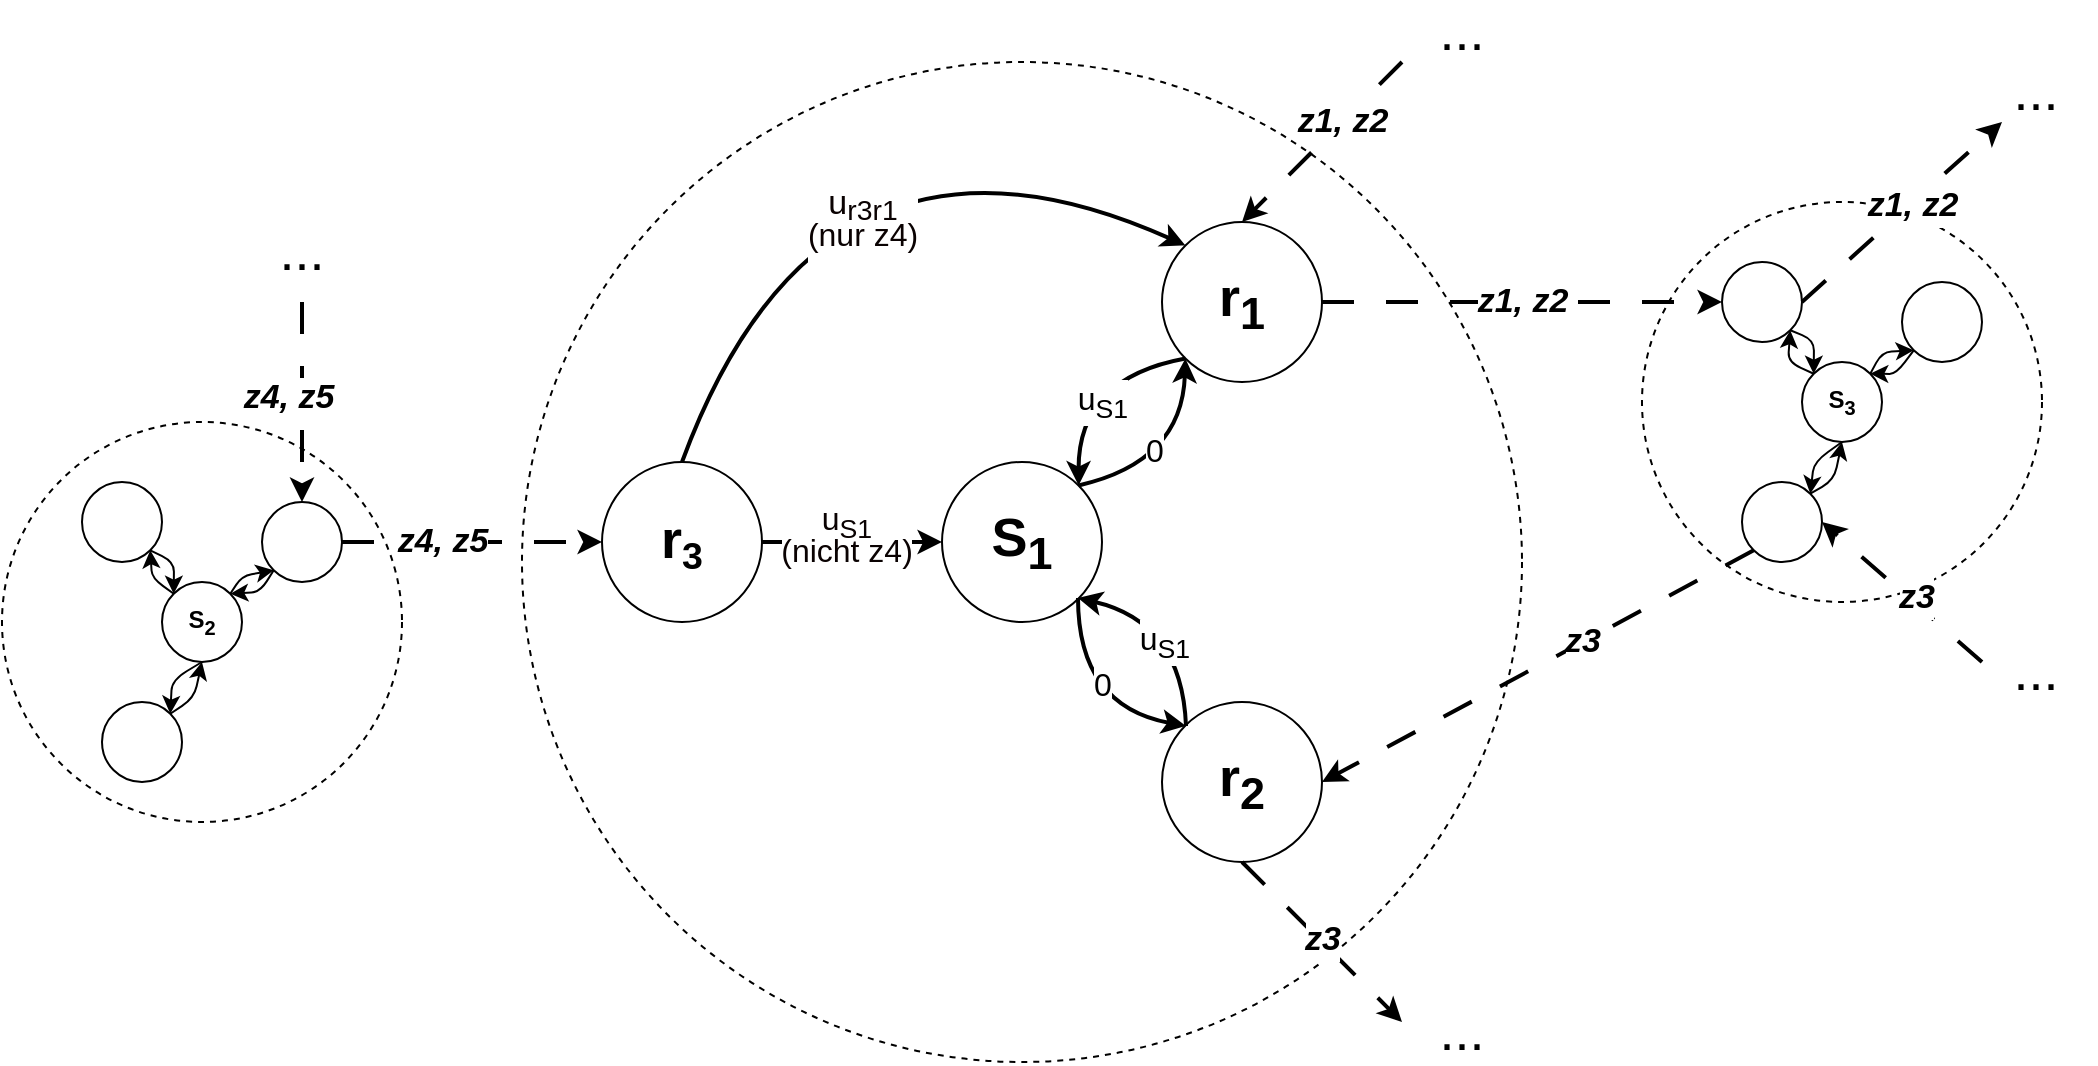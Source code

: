 <mxfile version="22.1.16" type="device">
  <diagram name="Page-1" id="-Xb0-7vqPZWTRasUV0mi">
    <mxGraphModel dx="1401" dy="338" grid="1" gridSize="10" guides="1" tooltips="1" connect="1" arrows="1" fold="1" page="1" pageScale="1" pageWidth="827" pageHeight="1169" math="0" shadow="0">
      <root>
        <mxCell id="0" />
        <mxCell id="1" parent="0" />
        <mxCell id="ZmOYrqovJdzRs6UnG-Y0-1" value="" style="ellipse;whiteSpace=wrap;html=1;aspect=fixed;movable=0;resizable=0;rotatable=0;deletable=0;editable=0;locked=1;connectable=0;fillColor=none;dashed=1;" parent="1" vertex="1">
          <mxGeometry x="40" y="40" width="500" height="500" as="geometry" />
        </mxCell>
        <mxCell id="ZmOYrqovJdzRs6UnG-Y0-2" value="S&lt;sub&gt;1&lt;/sub&gt;" style="ellipse;whiteSpace=wrap;html=1;aspect=fixed;fontSize=27;fontStyle=1;movable=1;resizable=1;rotatable=1;deletable=1;editable=1;locked=0;connectable=1;" parent="1" vertex="1">
          <mxGeometry x="250" y="240" width="80" height="80" as="geometry" />
        </mxCell>
        <mxCell id="ZmOYrqovJdzRs6UnG-Y0-3" value="r&lt;sub&gt;1&lt;/sub&gt;" style="ellipse;whiteSpace=wrap;html=1;aspect=fixed;fontSize=27;fontStyle=1;movable=1;resizable=1;rotatable=1;deletable=1;editable=1;locked=0;connectable=1;" parent="1" vertex="1">
          <mxGeometry x="360" y="120" width="80" height="80" as="geometry" />
        </mxCell>
        <mxCell id="ZmOYrqovJdzRs6UnG-Y0-4" value="r&lt;sub&gt;2&lt;/sub&gt;" style="ellipse;whiteSpace=wrap;html=1;aspect=fixed;fontSize=27;fontStyle=1;movable=1;resizable=1;rotatable=1;deletable=1;editable=1;locked=0;connectable=1;" parent="1" vertex="1">
          <mxGeometry x="360" y="360" width="80" height="80" as="geometry" />
        </mxCell>
        <mxCell id="ZmOYrqovJdzRs6UnG-Y0-5" value="r&lt;span style=&quot;font-size: 22.5px;&quot;&gt;&lt;sub&gt;3&lt;/sub&gt;&lt;/span&gt;" style="ellipse;whiteSpace=wrap;html=1;aspect=fixed;fontSize=27;fontStyle=1;movable=1;resizable=1;rotatable=1;deletable=1;editable=1;locked=0;connectable=1;" parent="1" vertex="1">
          <mxGeometry x="80" y="240" width="80" height="80" as="geometry" />
        </mxCell>
        <mxCell id="ZmOYrqovJdzRs6UnG-Y0-6" value="" style="ellipse;whiteSpace=wrap;html=1;aspect=fixed;fillColor=none;dashed=1;" parent="1" vertex="1">
          <mxGeometry x="600" y="110" width="200" height="200" as="geometry" />
        </mxCell>
        <mxCell id="ZmOYrqovJdzRs6UnG-Y0-7" value="S&lt;sub&gt;3&lt;/sub&gt;" style="ellipse;whiteSpace=wrap;html=1;aspect=fixed;fontStyle=1" parent="1" vertex="1">
          <mxGeometry x="680" y="190" width="40" height="40" as="geometry" />
        </mxCell>
        <mxCell id="ZmOYrqovJdzRs6UnG-Y0-8" value="" style="ellipse;whiteSpace=wrap;html=1;aspect=fixed;" parent="1" vertex="1">
          <mxGeometry x="650" y="250" width="40" height="40" as="geometry" />
        </mxCell>
        <mxCell id="ZmOYrqovJdzRs6UnG-Y0-9" value="" style="ellipse;whiteSpace=wrap;html=1;aspect=fixed;" parent="1" vertex="1">
          <mxGeometry x="640" y="140" width="40" height="40" as="geometry" />
        </mxCell>
        <mxCell id="ZmOYrqovJdzRs6UnG-Y0-10" value="" style="ellipse;whiteSpace=wrap;html=1;aspect=fixed;" parent="1" vertex="1">
          <mxGeometry x="730" y="150" width="40" height="40" as="geometry" />
        </mxCell>
        <mxCell id="ZmOYrqovJdzRs6UnG-Y0-11" value="" style="endArrow=classic;html=1;rounded=0;exitX=0;exitY=1;exitDx=0;exitDy=0;entryX=1;entryY=0.5;entryDx=0;entryDy=0;dashed=1;strokeWidth=2;dashPattern=8 8;" parent="1" source="ZmOYrqovJdzRs6UnG-Y0-8" target="ZmOYrqovJdzRs6UnG-Y0-4" edge="1">
          <mxGeometry width="50" height="50" relative="1" as="geometry">
            <mxPoint x="710" y="310" as="sourcePoint" />
            <mxPoint x="760" y="260" as="targetPoint" />
          </mxGeometry>
        </mxCell>
        <mxCell id="vV2xrpnyo94VZRR6lylz-2" value="z3" style="edgeLabel;html=1;align=center;verticalAlign=middle;resizable=0;points=[];fontSize=17;fontStyle=3" vertex="1" connectable="0" parent="ZmOYrqovJdzRs6UnG-Y0-11">
          <mxGeometry x="-0.068" y="-1" relative="1" as="geometry">
            <mxPoint x="15" y="-7" as="offset" />
          </mxGeometry>
        </mxCell>
        <mxCell id="ZmOYrqovJdzRs6UnG-Y0-13" value="" style="endArrow=classic;html=1;rounded=0;exitX=1;exitY=0.5;exitDx=0;exitDy=0;entryX=0;entryY=0.5;entryDx=0;entryDy=0;dashed=1;strokeWidth=2;dashPattern=8 8;" parent="1" source="ZmOYrqovJdzRs6UnG-Y0-3" target="ZmOYrqovJdzRs6UnG-Y0-9" edge="1">
          <mxGeometry width="50" height="50" relative="1" as="geometry">
            <mxPoint x="666" y="224" as="sourcePoint" />
            <mxPoint x="438" y="382" as="targetPoint" />
          </mxGeometry>
        </mxCell>
        <mxCell id="vV2xrpnyo94VZRR6lylz-1" value="z1, z2" style="edgeLabel;html=1;align=center;verticalAlign=middle;resizable=0;points=[];fontSize=17;fontStyle=3" vertex="1" connectable="0" parent="ZmOYrqovJdzRs6UnG-Y0-13">
          <mxGeometry x="-0.12" relative="1" as="geometry">
            <mxPoint x="12" as="offset" />
          </mxGeometry>
        </mxCell>
        <mxCell id="ZmOYrqovJdzRs6UnG-Y0-14" value="" style="ellipse;whiteSpace=wrap;html=1;aspect=fixed;fillColor=none;dashed=1;movable=0;resizable=0;rotatable=0;deletable=0;editable=0;locked=1;connectable=0;" parent="1" vertex="1">
          <mxGeometry x="-220" y="220" width="200" height="200" as="geometry" />
        </mxCell>
        <mxCell id="ZmOYrqovJdzRs6UnG-Y0-15" value="S&lt;sub&gt;2&lt;/sub&gt;" style="ellipse;whiteSpace=wrap;html=1;aspect=fixed;fontStyle=1" parent="1" vertex="1">
          <mxGeometry x="-140" y="300" width="40" height="40" as="geometry" />
        </mxCell>
        <mxCell id="ZmOYrqovJdzRs6UnG-Y0-16" value="" style="ellipse;whiteSpace=wrap;html=1;aspect=fixed;" parent="1" vertex="1">
          <mxGeometry x="-170" y="360" width="40" height="40" as="geometry" />
        </mxCell>
        <mxCell id="ZmOYrqovJdzRs6UnG-Y0-17" value="" style="ellipse;whiteSpace=wrap;html=1;aspect=fixed;" parent="1" vertex="1">
          <mxGeometry x="-180" y="250" width="40" height="40" as="geometry" />
        </mxCell>
        <mxCell id="ZmOYrqovJdzRs6UnG-Y0-18" value="" style="ellipse;whiteSpace=wrap;html=1;aspect=fixed;" parent="1" vertex="1">
          <mxGeometry x="-90" y="260" width="40" height="40" as="geometry" />
        </mxCell>
        <mxCell id="ZmOYrqovJdzRs6UnG-Y0-19" value="" style="endArrow=classic;html=1;rounded=0;exitX=1;exitY=0.5;exitDx=0;exitDy=0;entryX=0;entryY=0.5;entryDx=0;entryDy=0;dashed=1;strokeWidth=2;dashPattern=8 8;" parent="1" source="ZmOYrqovJdzRs6UnG-Y0-18" target="ZmOYrqovJdzRs6UnG-Y0-5" edge="1">
          <mxGeometry width="50" height="50" relative="1" as="geometry">
            <mxPoint x="-30" y="330" as="sourcePoint" />
            <mxPoint x="170" y="260" as="targetPoint" />
          </mxGeometry>
        </mxCell>
        <mxCell id="vV2xrpnyo94VZRR6lylz-3" value="z4, z5" style="edgeLabel;html=1;align=center;verticalAlign=middle;resizable=0;points=[];fontSize=17;fontStyle=3" vertex="1" connectable="0" parent="ZmOYrqovJdzRs6UnG-Y0-19">
          <mxGeometry x="-0.092" y="2" relative="1" as="geometry">
            <mxPoint x="-9" y="2" as="offset" />
          </mxGeometry>
        </mxCell>
        <mxCell id="vV2xrpnyo94VZRR6lylz-4" value="" style="endArrow=classic;html=1;rounded=0;exitX=0.5;exitY=1;exitDx=0;exitDy=0;dashed=1;strokeWidth=2;dashPattern=8 8;" edge="1" parent="1" source="ZmOYrqovJdzRs6UnG-Y0-4">
          <mxGeometry width="50" height="50" relative="1" as="geometry">
            <mxPoint x="666" y="294" as="sourcePoint" />
            <mxPoint x="480" y="520" as="targetPoint" />
          </mxGeometry>
        </mxCell>
        <mxCell id="vV2xrpnyo94VZRR6lylz-5" value="z3" style="edgeLabel;html=1;align=center;verticalAlign=middle;resizable=0;points=[];fontSize=17;fontStyle=3" vertex="1" connectable="0" parent="vV2xrpnyo94VZRR6lylz-4">
          <mxGeometry x="-0.068" y="-1" relative="1" as="geometry">
            <mxPoint x="3" y="1" as="offset" />
          </mxGeometry>
        </mxCell>
        <mxCell id="vV2xrpnyo94VZRR6lylz-6" value="" style="endArrow=classic;html=1;rounded=0;dashed=1;strokeWidth=2;dashPattern=8 8;entryX=0.5;entryY=0;entryDx=0;entryDy=0;" edge="1" parent="1" target="ZmOYrqovJdzRs6UnG-Y0-3">
          <mxGeometry width="50" height="50" relative="1" as="geometry">
            <mxPoint x="480" y="40" as="sourcePoint" />
            <mxPoint x="632" y="82" as="targetPoint" />
          </mxGeometry>
        </mxCell>
        <mxCell id="vV2xrpnyo94VZRR6lylz-7" value="z1, z2" style="edgeLabel;html=1;align=center;verticalAlign=middle;resizable=0;points=[];fontSize=17;fontStyle=3" vertex="1" connectable="0" parent="vV2xrpnyo94VZRR6lylz-6">
          <mxGeometry x="-0.068" y="-1" relative="1" as="geometry">
            <mxPoint x="8" y="-7" as="offset" />
          </mxGeometry>
        </mxCell>
        <mxCell id="vV2xrpnyo94VZRR6lylz-8" value="..." style="text;html=1;strokeColor=none;fillColor=none;align=center;verticalAlign=middle;whiteSpace=wrap;rounded=0;fontSize=27;" vertex="1" parent="1">
          <mxGeometry x="480" y="10" width="60" height="30" as="geometry" />
        </mxCell>
        <mxCell id="vV2xrpnyo94VZRR6lylz-9" value="..." style="text;html=1;strokeColor=none;fillColor=none;align=center;verticalAlign=middle;whiteSpace=wrap;rounded=0;fontSize=27;" vertex="1" parent="1">
          <mxGeometry x="480" y="510" width="60" height="30" as="geometry" />
        </mxCell>
        <mxCell id="vV2xrpnyo94VZRR6lylz-10" value="" style="endArrow=classic;html=1;rounded=0;dashed=1;strokeWidth=2;dashPattern=8 8;exitX=1;exitY=0.5;exitDx=0;exitDy=0;" edge="1" parent="1" source="ZmOYrqovJdzRs6UnG-Y0-9">
          <mxGeometry width="50" height="50" relative="1" as="geometry">
            <mxPoint x="800" y="40" as="sourcePoint" />
            <mxPoint x="780" y="70" as="targetPoint" />
          </mxGeometry>
        </mxCell>
        <mxCell id="vV2xrpnyo94VZRR6lylz-11" value="z1, z2" style="edgeLabel;html=1;align=center;verticalAlign=middle;resizable=0;points=[];fontSize=17;fontStyle=3" vertex="1" connectable="0" parent="vV2xrpnyo94VZRR6lylz-10">
          <mxGeometry x="-0.068" y="-1" relative="1" as="geometry">
            <mxPoint x="8" y="-7" as="offset" />
          </mxGeometry>
        </mxCell>
        <mxCell id="vV2xrpnyo94VZRR6lylz-12" value="" style="endArrow=classic;html=1;rounded=0;dashed=1;strokeWidth=2;dashPattern=8 8;entryX=1;entryY=0.5;entryDx=0;entryDy=0;" edge="1" parent="1" target="ZmOYrqovJdzRs6UnG-Y0-8">
          <mxGeometry width="50" height="50" relative="1" as="geometry">
            <mxPoint x="770" y="340" as="sourcePoint" />
            <mxPoint x="770" y="340" as="targetPoint" />
          </mxGeometry>
        </mxCell>
        <mxCell id="vV2xrpnyo94VZRR6lylz-13" value="z3" style="edgeLabel;html=1;align=center;verticalAlign=middle;resizable=0;points=[];fontSize=17;fontStyle=3" vertex="1" connectable="0" parent="vV2xrpnyo94VZRR6lylz-12">
          <mxGeometry x="-0.068" y="-1" relative="1" as="geometry">
            <mxPoint x="3" y="1" as="offset" />
          </mxGeometry>
        </mxCell>
        <mxCell id="vV2xrpnyo94VZRR6lylz-14" value="..." style="text;html=1;strokeColor=none;fillColor=none;align=center;verticalAlign=middle;whiteSpace=wrap;rounded=0;fontSize=27;" vertex="1" parent="1">
          <mxGeometry x="767" y="330" width="60" height="30" as="geometry" />
        </mxCell>
        <mxCell id="vV2xrpnyo94VZRR6lylz-15" value="..." style="text;html=1;strokeColor=none;fillColor=none;align=center;verticalAlign=middle;whiteSpace=wrap;rounded=0;fontSize=27;" vertex="1" parent="1">
          <mxGeometry x="767" y="40" width="60" height="30" as="geometry" />
        </mxCell>
        <mxCell id="vV2xrpnyo94VZRR6lylz-16" value="" style="endArrow=classic;html=1;rounded=0;entryX=0.5;entryY=0;entryDx=0;entryDy=0;dashed=1;strokeWidth=2;dashPattern=8 8;" edge="1" parent="1" target="ZmOYrqovJdzRs6UnG-Y0-18">
          <mxGeometry width="50" height="50" relative="1" as="geometry">
            <mxPoint x="-70" y="160" as="sourcePoint" />
            <mxPoint x="-50" y="220" as="targetPoint" />
          </mxGeometry>
        </mxCell>
        <mxCell id="vV2xrpnyo94VZRR6lylz-17" value="z4, z5" style="edgeLabel;html=1;align=center;verticalAlign=middle;resizable=0;points=[];fontSize=17;fontStyle=3" vertex="1" connectable="0" parent="vV2xrpnyo94VZRR6lylz-16">
          <mxGeometry x="-0.092" y="2" relative="1" as="geometry">
            <mxPoint x="-9" y="2" as="offset" />
          </mxGeometry>
        </mxCell>
        <mxCell id="vV2xrpnyo94VZRR6lylz-18" value="..." style="text;html=1;strokeColor=none;fillColor=none;align=center;verticalAlign=middle;whiteSpace=wrap;rounded=0;fontSize=27;" vertex="1" parent="1">
          <mxGeometry x="-100" y="120" width="60" height="30" as="geometry" />
        </mxCell>
        <mxCell id="vV2xrpnyo94VZRR6lylz-26" value="" style="endArrow=classic;html=1;rounded=0;curved=1;strokeWidth=2;" edge="1" parent="1">
          <mxGeometry width="50" height="50" relative="1" as="geometry">
            <mxPoint x="160" y="280" as="sourcePoint" />
            <mxPoint x="250" y="280" as="targetPoint" />
            <Array as="points" />
          </mxGeometry>
        </mxCell>
        <mxCell id="vV2xrpnyo94VZRR6lylz-27" value="&lt;p style=&quot;line-height: 40%;&quot;&gt;u&lt;sub&gt;S1&lt;br&gt;&lt;font style=&quot;font-size: 16px;&quot;&gt;(nicht z4)&lt;/font&gt;&lt;br&gt;&lt;/sub&gt;&lt;/p&gt;" style="edgeLabel;html=1;align=center;verticalAlign=middle;resizable=0;points=[];fontSize=16;fontStyle=0;fontColor=#0A0202;" vertex="1" connectable="0" parent="vV2xrpnyo94VZRR6lylz-26">
          <mxGeometry x="-0.022" relative="1" as="geometry">
            <mxPoint x="-2" y="-3" as="offset" />
          </mxGeometry>
        </mxCell>
        <mxCell id="vV2xrpnyo94VZRR6lylz-28" value="" style="endArrow=classic;html=1;rounded=0;exitX=1;exitY=0;exitDx=0;exitDy=0;entryX=0;entryY=1;entryDx=0;entryDy=0;curved=1;strokeWidth=2;" edge="1" parent="1" source="ZmOYrqovJdzRs6UnG-Y0-2" target="ZmOYrqovJdzRs6UnG-Y0-3">
          <mxGeometry width="50" height="50" relative="1" as="geometry">
            <mxPoint x="370" y="190" as="sourcePoint" />
            <mxPoint x="320" y="240" as="targetPoint" />
            <Array as="points">
              <mxPoint x="370" y="240" />
            </Array>
          </mxGeometry>
        </mxCell>
        <mxCell id="vV2xrpnyo94VZRR6lylz-30" value="0" style="edgeLabel;html=1;align=center;verticalAlign=middle;resizable=0;points=[];fontSize=16;" vertex="1" connectable="0" parent="vV2xrpnyo94VZRR6lylz-28">
          <mxGeometry x="-0.204" y="-11" relative="1" as="geometry">
            <mxPoint x="-5" y="-20" as="offset" />
          </mxGeometry>
        </mxCell>
        <mxCell id="vV2xrpnyo94VZRR6lylz-29" value="" style="endArrow=classic;html=1;rounded=0;exitX=0;exitY=1;exitDx=0;exitDy=0;entryX=1;entryY=0;entryDx=0;entryDy=0;curved=1;strokeWidth=2;" edge="1" parent="1" source="ZmOYrqovJdzRs6UnG-Y0-3" target="ZmOYrqovJdzRs6UnG-Y0-2">
          <mxGeometry width="50" height="50" relative="1" as="geometry">
            <mxPoint x="316.284" y="250" as="sourcePoint" />
            <mxPoint x="370.284" y="186" as="targetPoint" />
            <Array as="points">
              <mxPoint x="318.284" y="198" />
            </Array>
          </mxGeometry>
        </mxCell>
        <mxCell id="vV2xrpnyo94VZRR6lylz-32" value="&lt;span style=&quot;font-size: 16px;&quot;&gt;u&lt;sub&gt;S1&lt;/sub&gt;&lt;/span&gt;" style="edgeLabel;html=1;align=center;verticalAlign=middle;resizable=0;points=[];" vertex="1" connectable="0" parent="vV2xrpnyo94VZRR6lylz-29">
          <mxGeometry x="-0.216" y="-12" relative="1" as="geometry">
            <mxPoint x="2" y="26" as="offset" />
          </mxGeometry>
        </mxCell>
        <mxCell id="vV2xrpnyo94VZRR6lylz-33" value="" style="endArrow=classic;html=1;rounded=0;exitX=1;exitY=0;exitDx=0;exitDy=0;entryX=0;entryY=1;entryDx=0;entryDy=0;curved=1;strokeWidth=2;" edge="1" parent="1">
          <mxGeometry width="50" height="50" relative="1" as="geometry">
            <mxPoint x="372.0" y="372" as="sourcePoint" />
            <mxPoint x="318.0" y="308" as="targetPoint" />
            <Array as="points">
              <mxPoint x="370.0" y="320" />
            </Array>
          </mxGeometry>
        </mxCell>
        <mxCell id="vV2xrpnyo94VZRR6lylz-34" value="u&lt;sub&gt;S1&lt;/sub&gt;" style="edgeLabel;html=1;align=center;verticalAlign=middle;resizable=0;points=[];fontSize=16;" vertex="1" connectable="0" parent="vV2xrpnyo94VZRR6lylz-33">
          <mxGeometry x="-0.204" y="-11" relative="1" as="geometry">
            <mxPoint x="-21" as="offset" />
          </mxGeometry>
        </mxCell>
        <mxCell id="vV2xrpnyo94VZRR6lylz-35" value="" style="endArrow=classic;html=1;rounded=0;exitX=0;exitY=1;exitDx=0;exitDy=0;entryX=1;entryY=0;entryDx=0;entryDy=0;curved=1;strokeWidth=2;" edge="1" parent="1">
          <mxGeometry width="50" height="50" relative="1" as="geometry">
            <mxPoint x="318.0" y="308" as="sourcePoint" />
            <mxPoint x="372.0" y="372" as="targetPoint" />
            <Array as="points">
              <mxPoint x="318.0" y="362" />
            </Array>
          </mxGeometry>
        </mxCell>
        <mxCell id="vV2xrpnyo94VZRR6lylz-36" value="&lt;span style=&quot;font-size: 16px;&quot;&gt;0&lt;/span&gt;" style="edgeLabel;html=1;align=center;verticalAlign=middle;resizable=0;points=[];" vertex="1" connectable="0" parent="vV2xrpnyo94VZRR6lylz-35">
          <mxGeometry x="-0.216" y="-12" relative="1" as="geometry">
            <mxPoint x="24" as="offset" />
          </mxGeometry>
        </mxCell>
        <mxCell id="vV2xrpnyo94VZRR6lylz-37" value="" style="endArrow=classic;html=1;rounded=1;exitX=1;exitY=0;exitDx=0;exitDy=0;entryX=0;entryY=1;entryDx=0;entryDy=0;curved=0;" edge="1" parent="1" source="ZmOYrqovJdzRs6UnG-Y0-15" target="ZmOYrqovJdzRs6UnG-Y0-18">
          <mxGeometry width="50" height="50" relative="1" as="geometry">
            <mxPoint x="-110" y="310" as="sourcePoint" />
            <mxPoint x="-60" y="260" as="targetPoint" />
            <Array as="points">
              <mxPoint x="-100" y="297" />
            </Array>
          </mxGeometry>
        </mxCell>
        <mxCell id="vV2xrpnyo94VZRR6lylz-38" value="" style="endArrow=classic;html=1;rounded=1;exitX=0;exitY=1;exitDx=0;exitDy=0;entryX=1;entryY=0;entryDx=0;entryDy=0;curved=0;" edge="1" parent="1" source="ZmOYrqovJdzRs6UnG-Y0-18" target="ZmOYrqovJdzRs6UnG-Y0-15">
          <mxGeometry width="50" height="50" relative="1" as="geometry">
            <mxPoint x="-50" y="360" as="sourcePoint" />
            <mxPoint y="310" as="targetPoint" />
            <Array as="points">
              <mxPoint x="-91" y="305" />
            </Array>
          </mxGeometry>
        </mxCell>
        <mxCell id="vV2xrpnyo94VZRR6lylz-39" value="" style="endArrow=classic;html=1;rounded=1;exitX=1;exitY=1;exitDx=0;exitDy=0;entryX=0;entryY=0;entryDx=0;entryDy=0;curved=0;" edge="1" parent="1" source="ZmOYrqovJdzRs6UnG-Y0-17" target="ZmOYrqovJdzRs6UnG-Y0-15">
          <mxGeometry width="50" height="50" relative="1" as="geometry">
            <mxPoint x="-140" y="290" as="sourcePoint" />
            <mxPoint x="-90" y="240" as="targetPoint" />
            <Array as="points">
              <mxPoint x="-134" y="290" />
            </Array>
          </mxGeometry>
        </mxCell>
        <mxCell id="vV2xrpnyo94VZRR6lylz-40" value="" style="endArrow=classic;html=1;rounded=1;exitX=0;exitY=0;exitDx=0;exitDy=0;entryX=1;entryY=1;entryDx=0;entryDy=0;curved=0;" edge="1" parent="1" source="ZmOYrqovJdzRs6UnG-Y0-15" target="ZmOYrqovJdzRs6UnG-Y0-17">
          <mxGeometry width="50" height="50" relative="1" as="geometry">
            <mxPoint x="-240" y="330" as="sourcePoint" />
            <mxPoint x="-190" y="280" as="targetPoint" />
            <Array as="points">
              <mxPoint x="-145" y="298" />
            </Array>
          </mxGeometry>
        </mxCell>
        <mxCell id="vV2xrpnyo94VZRR6lylz-41" value="" style="endArrow=classic;html=1;rounded=1;exitX=1;exitY=0;exitDx=0;exitDy=0;entryX=0.5;entryY=1;entryDx=0;entryDy=0;curved=0;" edge="1" parent="1" source="ZmOYrqovJdzRs6UnG-Y0-16" target="ZmOYrqovJdzRs6UnG-Y0-15">
          <mxGeometry width="50" height="50" relative="1" as="geometry">
            <mxPoint x="-110" y="400" as="sourcePoint" />
            <mxPoint x="-60" y="350" as="targetPoint" />
            <Array as="points">
              <mxPoint x="-124" y="358" />
            </Array>
          </mxGeometry>
        </mxCell>
        <mxCell id="vV2xrpnyo94VZRR6lylz-44" value="" style="endArrow=classic;html=1;rounded=1;exitX=0.5;exitY=1;exitDx=0;exitDy=0;entryX=1;entryY=0;entryDx=0;entryDy=0;curved=0;" edge="1" parent="1" source="ZmOYrqovJdzRs6UnG-Y0-15" target="ZmOYrqovJdzRs6UnG-Y0-16">
          <mxGeometry width="50" height="50" relative="1" as="geometry">
            <mxPoint x="-126" y="376" as="sourcePoint" />
            <mxPoint x="-110" y="350" as="targetPoint" />
            <Array as="points">
              <mxPoint x="-135" y="349" />
            </Array>
          </mxGeometry>
        </mxCell>
        <mxCell id="vV2xrpnyo94VZRR6lylz-45" value="" style="endArrow=classic;html=1;rounded=1;exitX=1;exitY=1;exitDx=0;exitDy=0;entryX=0;entryY=0;entryDx=0;entryDy=0;curved=0;" edge="1" parent="1" source="ZmOYrqovJdzRs6UnG-Y0-9" target="ZmOYrqovJdzRs6UnG-Y0-7">
          <mxGeometry width="50" height="50" relative="1" as="geometry">
            <mxPoint x="700" y="180" as="sourcePoint" />
            <mxPoint x="750" y="130" as="targetPoint" />
            <Array as="points">
              <mxPoint x="686" y="179" />
            </Array>
          </mxGeometry>
        </mxCell>
        <mxCell id="vV2xrpnyo94VZRR6lylz-46" value="" style="endArrow=classic;html=1;rounded=1;exitX=0;exitY=0;exitDx=0;exitDy=0;entryX=1;entryY=1;entryDx=0;entryDy=0;curved=0;" edge="1" parent="1" source="ZmOYrqovJdzRs6UnG-Y0-7" target="ZmOYrqovJdzRs6UnG-Y0-9">
          <mxGeometry width="50" height="50" relative="1" as="geometry">
            <mxPoint x="684" y="184" as="sourcePoint" />
            <mxPoint x="696" y="206" as="targetPoint" />
            <Array as="points">
              <mxPoint x="673" y="190" />
            </Array>
          </mxGeometry>
        </mxCell>
        <mxCell id="vV2xrpnyo94VZRR6lylz-47" value="" style="endArrow=classic;html=1;rounded=1;exitX=1;exitY=0;exitDx=0;exitDy=0;entryX=0;entryY=1;entryDx=0;entryDy=0;curved=0;" edge="1" parent="1" source="ZmOYrqovJdzRs6UnG-Y0-7" target="ZmOYrqovJdzRs6UnG-Y0-10">
          <mxGeometry width="50" height="50" relative="1" as="geometry">
            <mxPoint x="750" y="190" as="sourcePoint" />
            <mxPoint x="800" y="140" as="targetPoint" />
            <Array as="points">
              <mxPoint x="720" y="185" />
            </Array>
          </mxGeometry>
        </mxCell>
        <mxCell id="vV2xrpnyo94VZRR6lylz-48" value="" style="endArrow=classic;html=1;rounded=1;exitX=0;exitY=1;exitDx=0;exitDy=0;entryX=1;entryY=0;entryDx=0;entryDy=0;curved=0;" edge="1" parent="1" source="ZmOYrqovJdzRs6UnG-Y0-10" target="ZmOYrqovJdzRs6UnG-Y0-7">
          <mxGeometry width="50" height="50" relative="1" as="geometry">
            <mxPoint x="760" y="220" as="sourcePoint" />
            <mxPoint x="810" y="170" as="targetPoint" />
            <Array as="points">
              <mxPoint x="727" y="196" />
            </Array>
          </mxGeometry>
        </mxCell>
        <mxCell id="vV2xrpnyo94VZRR6lylz-49" value="" style="endArrow=classic;html=1;rounded=1;exitX=1;exitY=0;exitDx=0;exitDy=0;entryX=0.5;entryY=1;entryDx=0;entryDy=0;curved=0;" edge="1" parent="1" source="ZmOYrqovJdzRs6UnG-Y0-8" target="ZmOYrqovJdzRs6UnG-Y0-7">
          <mxGeometry width="50" height="50" relative="1" as="geometry">
            <mxPoint x="730" y="270" as="sourcePoint" />
            <mxPoint x="780" y="220" as="targetPoint" />
            <Array as="points">
              <mxPoint x="696" y="249" />
            </Array>
          </mxGeometry>
        </mxCell>
        <mxCell id="vV2xrpnyo94VZRR6lylz-50" value="" style="endArrow=classic;html=1;rounded=1;exitX=0.5;exitY=1;exitDx=0;exitDy=0;entryX=1;entryY=0;entryDx=0;entryDy=0;curved=0;" edge="1" parent="1" source="ZmOYrqovJdzRs6UnG-Y0-7" target="ZmOYrqovJdzRs6UnG-Y0-8">
          <mxGeometry width="50" height="50" relative="1" as="geometry">
            <mxPoint x="590" y="270" as="sourcePoint" />
            <mxPoint x="640" y="220" as="targetPoint" />
            <Array as="points">
              <mxPoint x="686" y="240" />
            </Array>
          </mxGeometry>
        </mxCell>
        <mxCell id="vV2xrpnyo94VZRR6lylz-54" value="" style="endArrow=classic;html=1;rounded=0;entryX=0;entryY=0;entryDx=0;entryDy=0;curved=1;strokeWidth=2;exitX=0.5;exitY=0;exitDx=0;exitDy=0;fontColor=#0A0202;" edge="1" parent="1" source="ZmOYrqovJdzRs6UnG-Y0-5" target="ZmOYrqovJdzRs6UnG-Y0-3">
          <mxGeometry width="50" height="50" relative="1" as="geometry">
            <mxPoint x="150" y="240" as="sourcePoint" />
            <mxPoint x="320" as="targetPoint" />
            <Array as="points">
              <mxPoint x="190" y="50" />
            </Array>
          </mxGeometry>
        </mxCell>
        <mxCell id="vV2xrpnyo94VZRR6lylz-55" value="&lt;p style=&quot;line-height: 80%;&quot;&gt;&lt;font&gt;&lt;span style=&quot;font-size: 17px;&quot;&gt;u&lt;/span&gt;&lt;sub style=&quot;&quot;&gt;&lt;span style=&quot;font-size: 14.167px;&quot;&gt;r3r1&lt;/span&gt;&lt;span style=&quot;font-size: 11.806px;&quot;&gt;&lt;br&gt;&lt;/span&gt;&lt;/sub&gt;&lt;/font&gt;&lt;sub style=&quot;&quot;&gt;&lt;font style=&quot;font-size: 16px;&quot;&gt;(nur z4)&lt;/font&gt;&lt;br&gt;&lt;/sub&gt;&lt;/p&gt;" style="edgeLabel;html=1;align=center;verticalAlign=middle;resizable=0;points=[];fontStyle=0;fontColor=#0A0202;" vertex="1" connectable="0" parent="vV2xrpnyo94VZRR6lylz-54">
          <mxGeometry x="0.256" y="49" relative="1" as="geometry">
            <mxPoint x="-46" y="94" as="offset" />
          </mxGeometry>
        </mxCell>
      </root>
    </mxGraphModel>
  </diagram>
</mxfile>
